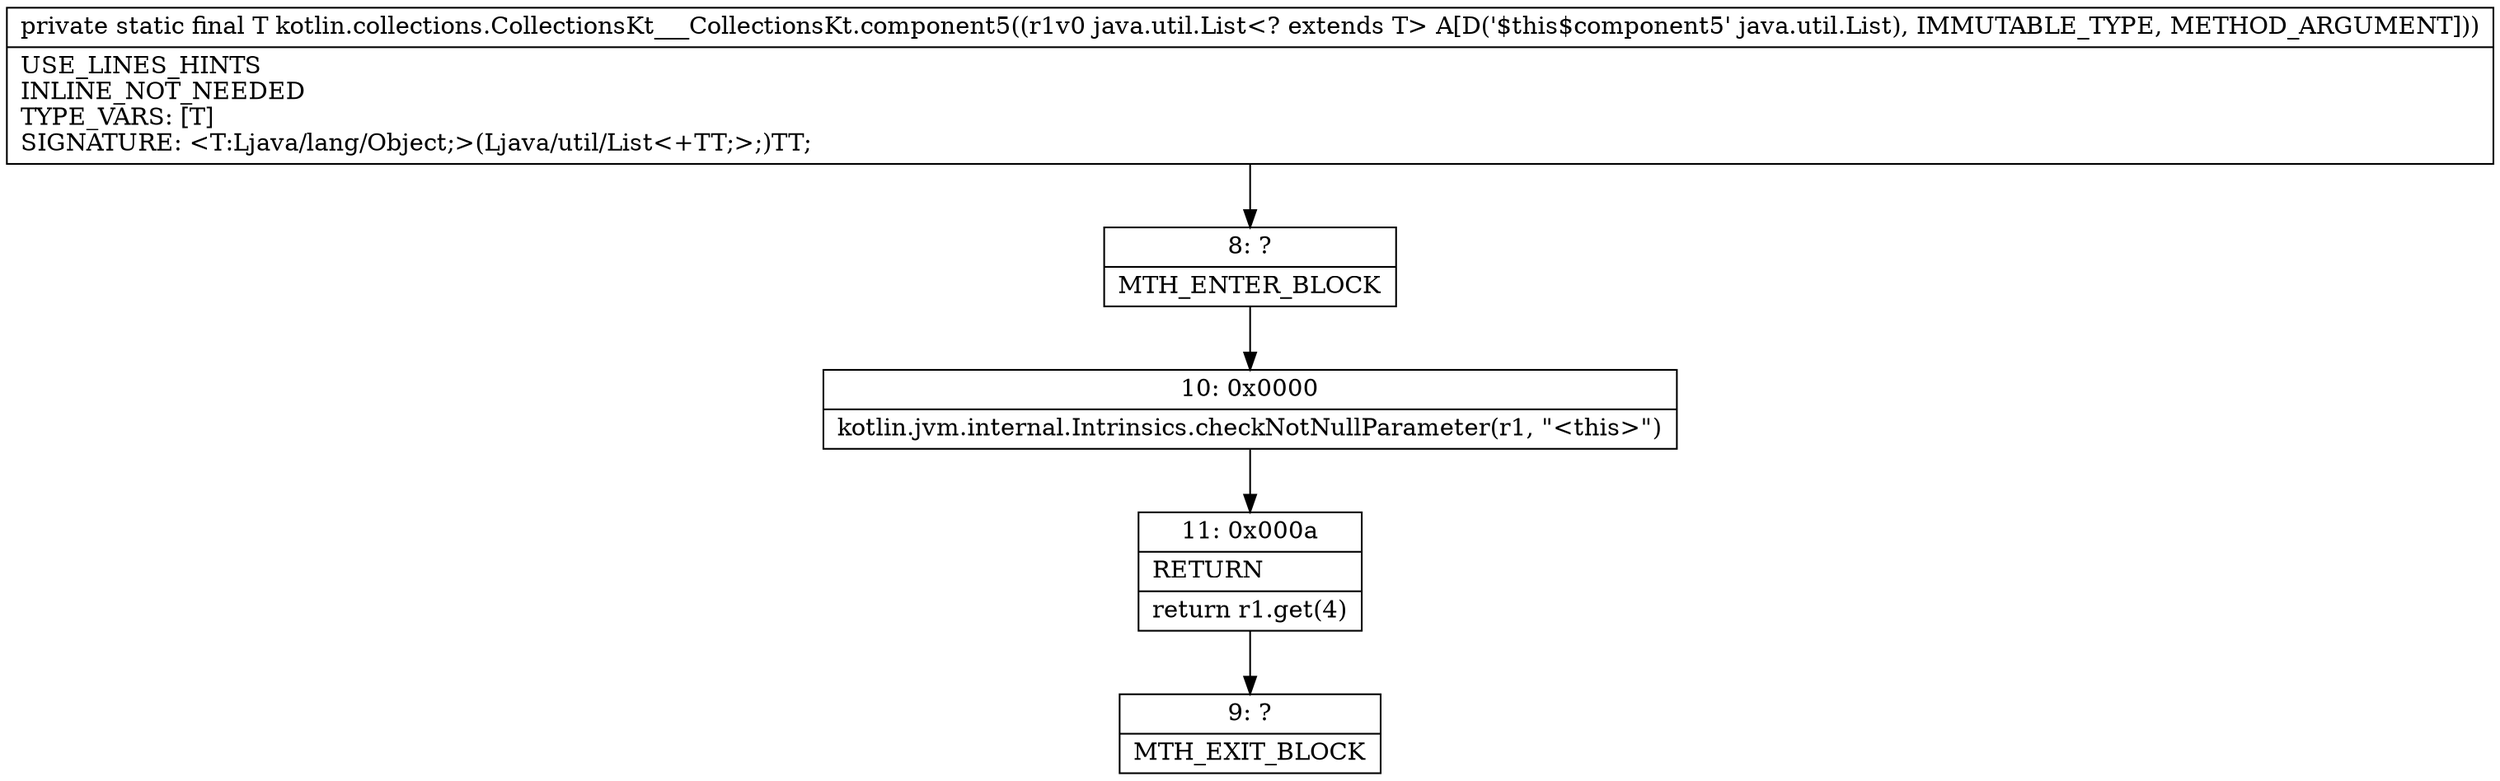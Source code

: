 digraph "CFG forkotlin.collections.CollectionsKt___CollectionsKt.component5(Ljava\/util\/List;)Ljava\/lang\/Object;" {
Node_8 [shape=record,label="{8\:\ ?|MTH_ENTER_BLOCK\l}"];
Node_10 [shape=record,label="{10\:\ 0x0000|kotlin.jvm.internal.Intrinsics.checkNotNullParameter(r1, \"\<this\>\")\l}"];
Node_11 [shape=record,label="{11\:\ 0x000a|RETURN\l|return r1.get(4)\l}"];
Node_9 [shape=record,label="{9\:\ ?|MTH_EXIT_BLOCK\l}"];
MethodNode[shape=record,label="{private static final T kotlin.collections.CollectionsKt___CollectionsKt.component5((r1v0 java.util.List\<? extends T\> A[D('$this$component5' java.util.List), IMMUTABLE_TYPE, METHOD_ARGUMENT]))  | USE_LINES_HINTS\lINLINE_NOT_NEEDED\lTYPE_VARS: [T]\lSIGNATURE: \<T:Ljava\/lang\/Object;\>(Ljava\/util\/List\<+TT;\>;)TT;\l}"];
MethodNode -> Node_8;Node_8 -> Node_10;
Node_10 -> Node_11;
Node_11 -> Node_9;
}


